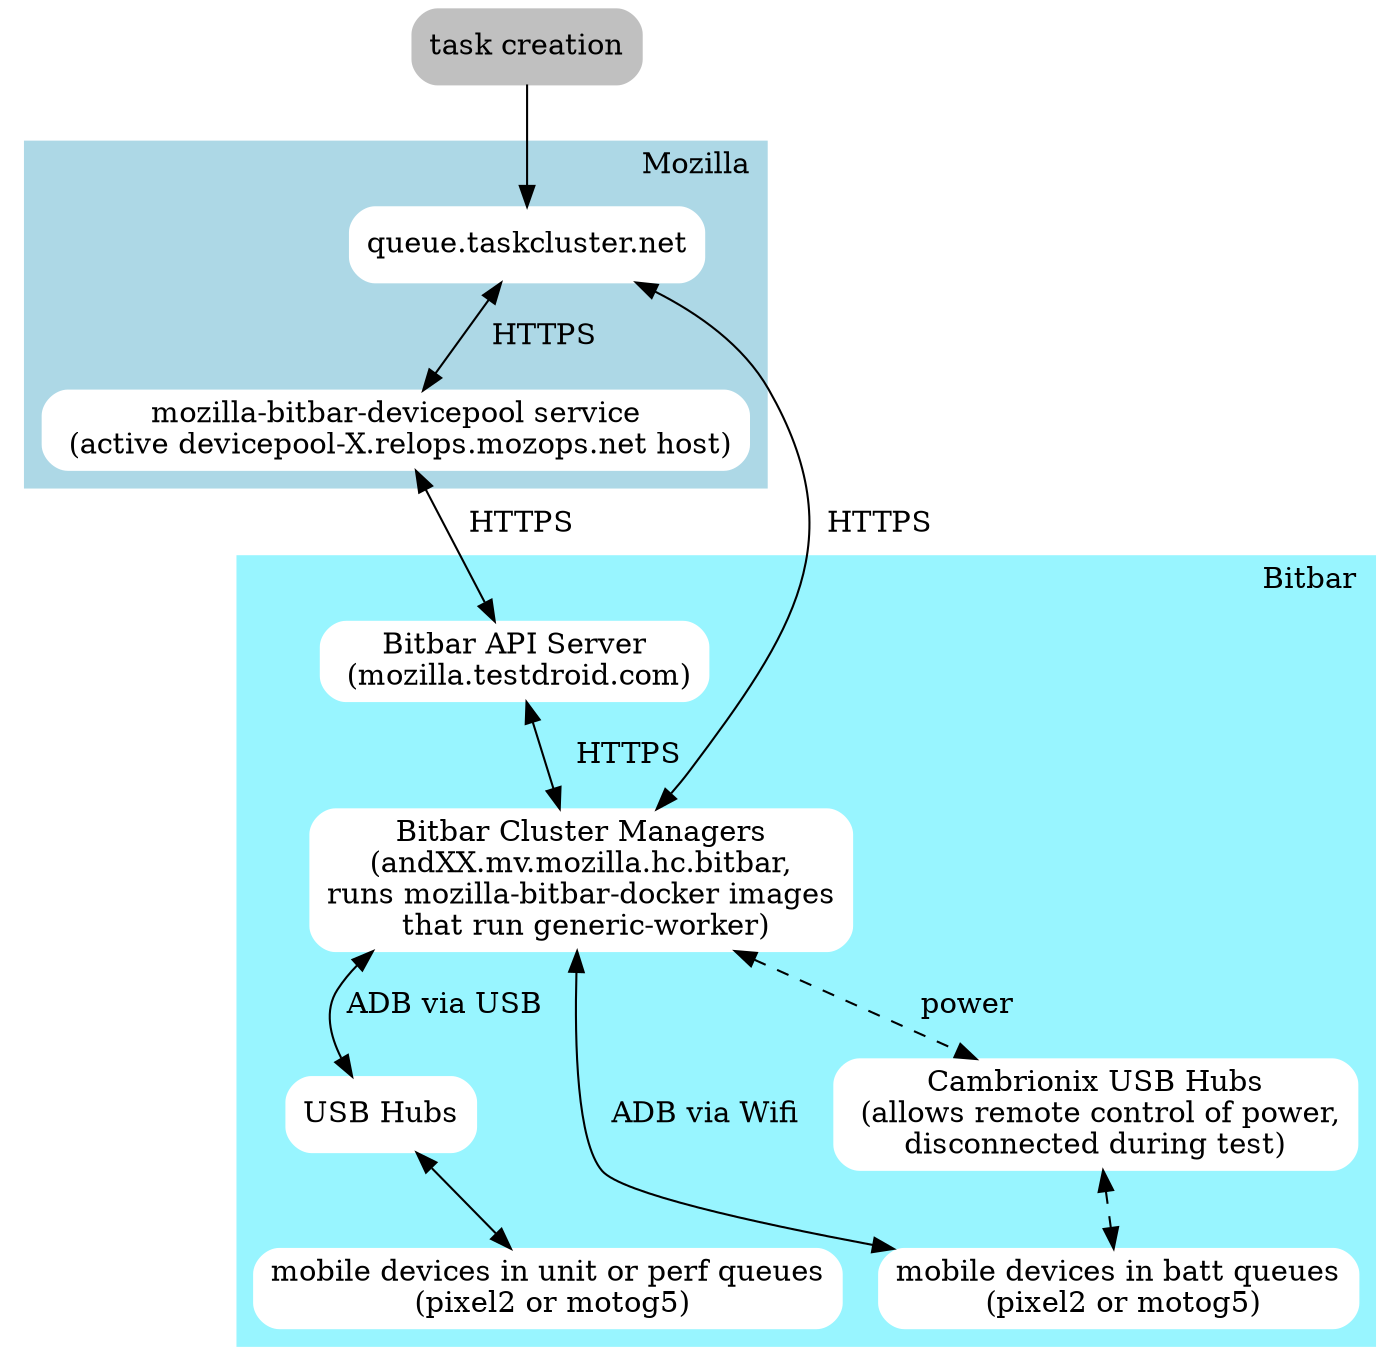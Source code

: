 digraph G {
    // rankdir=LR;

//     queue.taskcluster.net <=> mozilla-bitbar-devicepool service on
// devicepool hosts <=> bitbar api server (mozilla.testdroid.com) <=>
// bitbar cluster manager (andXX.mv.mozilla.hc.bitbar) <=> usb hub (some
// use cambrionix programmable hubs) <=> phone (pixel2, motorola g5)
    
    
  subgraph cluster_0 {
    labeljust="r";
    style=filled;
    color=lightblue;
    node [shape=Mrecord,style=filled,color=white];
    label = "Mozilla";
    a0 [label="queue.taskcluster.net", start="true"];
    a1 [label="mozilla-bitbar-devicepool service\n (active devicepool-X.relops.mozops.net host)"];
    a0 -> a1 [label="  HTTPS", dir="both"];
  }    

  subgraph cluster_1 {
    labeljust="r";
    style=filled;
    color=cadetblue1;
    node [shape=Mrecord,style=filled,color=white];
    label = "Bitbar";

    a4 [label="Bitbar API Server\n (mozilla.testdroid.com)"];
    hub  [label="USB Hubs"];
    a5 [label="Bitbar Cluster Managers\n (andXX.mv.mozilla.hc.bitbar, \nruns mozilla-bitbar-docker images\n that run generic-worker)"];
    phone [label="mobile devices in unit or perf queues\n (pixel2 or motog5)"];
    batt_phone [label="mobile devices in batt queues\n (pixel2 or motog5)"];
    smart_hub [label="Cambrionix USB Hubs\n (allows remote control of power,\ndisconnected during test)"];

    a4 -> a5 [dir="both", label="   HTTPS"];
    a5 -> hub [label=" ADB via USB   ", dir="both"];
    a5 -> smart_hub [label="    power",style="dashed", dir="both"];
    a5 -> batt_phone [label=" ADB via Wifi  ", dir="both"];
    hub -> phone [dir="both"];
    smart_hub -> batt_phone [style="dashed", dir="both"];
  }

  // edges
  start -> a0;

  a1 -> a4 [label="  HTTPS", dir="both"];
  
  a5 -> a0 [label="  HTTPS", dir="both", ];

//   a1 -> a4;
//   phone -> end;

  start [shape=Mrecord,label="task creation", style=filled, color=gray];
//   end [shape=Mrecord, label="task completion", style=filled, color=gray];

}

